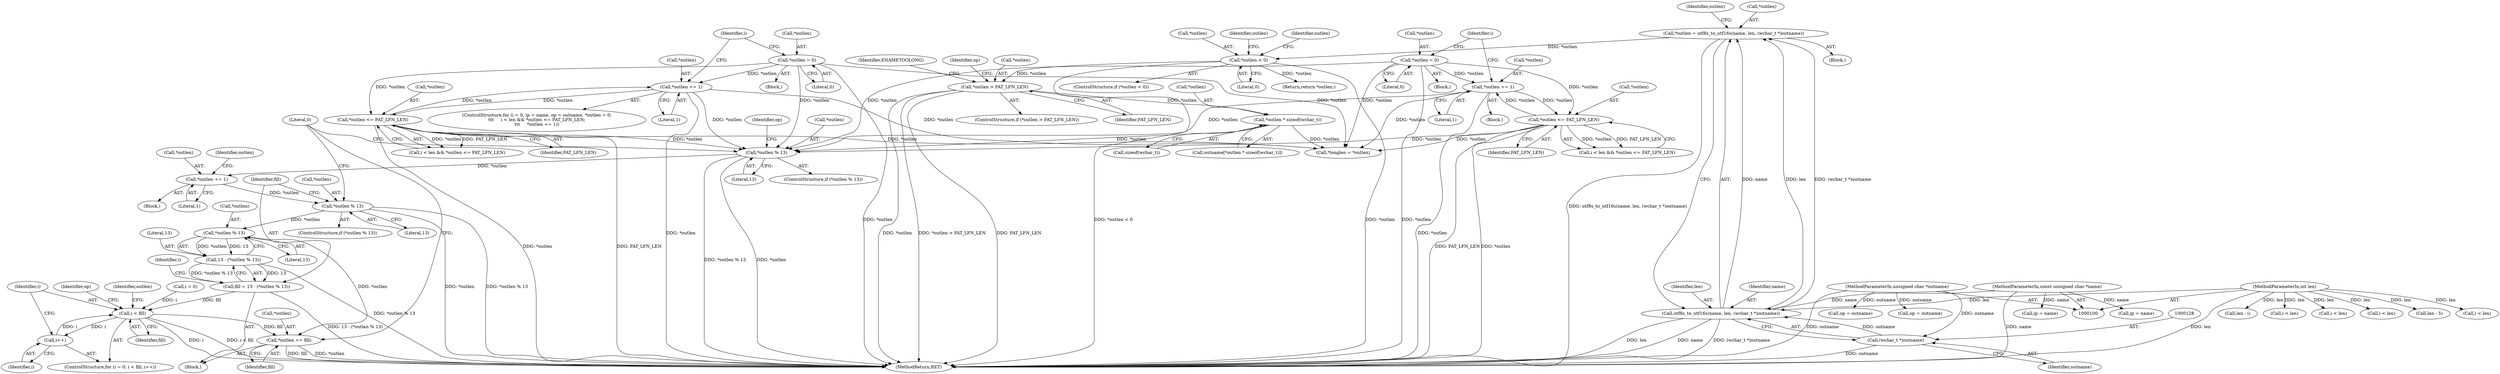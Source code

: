 digraph "1_linux_0720a06a7518c9d0c0125bd5d1f3b6264c55c3dd_0@pointer" {
"1000416" [label="(Call,*outlen % 13)"];
"1000411" [label="(Call,*outlen += 1)"];
"1000396" [label="(Call,*outlen % 13)"];
"1000187" [label="(Call,*outlen += 1)"];
"1000183" [label="(Call,*outlen <= FAT_LFN_LEN)"];
"1000175" [label="(Call,*outlen = 0)"];
"1000152" [label="(Call,*outlen * sizeof(wchar_t))"];
"1000140" [label="(Call,*outlen > FAT_LFN_LEN)"];
"1000131" [label="(Call,*outlen < 0)"];
"1000121" [label="(Call,*outlen = utf8s_to_utf16s(name, len, (wchar_t *)outname))"];
"1000124" [label="(Call,utf8s_to_utf16s(name, len, (wchar_t *)outname))"];
"1000101" [label="(MethodParameterIn,const unsigned char *name)"];
"1000102" [label="(MethodParameterIn,int len)"];
"1000127" [label="(Call,(wchar_t *)outname)"];
"1000103" [label="(MethodParameterIn,unsigned char *outname)"];
"1000366" [label="(Call,*outlen += 1)"];
"1000359" [label="(Call,*outlen <= FAT_LFN_LEN)"];
"1000351" [label="(Call,*outlen = 0)"];
"1000425" [label="(Call,*outlen % 13)"];
"1000423" [label="(Call,13 - (*outlen % 13))"];
"1000421" [label="(Call,fill = 13 - (*outlen % 13))"];
"1000433" [label="(Call,i < fill)"];
"1000436" [label="(Call,i++)"];
"1000449" [label="(Call,*outlen += fill)"];
"1000451" [label="(Identifier,outlen)"];
"1000430" [label="(Call,i = 0)"];
"1000431" [label="(Identifier,i)"];
"1000139" [label="(ControlStructure,if (*outlen > FAT_LFN_LEN))"];
"1000404" [label="(Identifier,op)"];
"1000102" [label="(MethodParameterIn,int len)"];
"1000348" [label="(Call,op = outname)"];
"1000437" [label="(Identifier,i)"];
"1000433" [label="(Call,i < fill)"];
"1000428" [label="(Literal,13)"];
"1000310" [label="(Call,len - i)"];
"1000425" [label="(Call,*outlen % 13)"];
"1000454" [label="(Literal,0)"];
"1000396" [label="(Call,*outlen % 13)"];
"1000133" [label="(Identifier,outlen)"];
"1000132" [label="(Call,*outlen)"];
"1000187" [label="(Call,*outlen += 1)"];
"1000103" [label="(MethodParameterIn,unsigned char *outname)"];
"1000120" [label="(Block,)"];
"1000356" [label="(Call,i < len)"];
"1000397" [label="(Call,*outlen)"];
"1000354" [label="(Literal,0)"];
"1000421" [label="(Call,fill = 13 - (*outlen % 13))"];
"1000436" [label="(Call,i++)"];
"1000330" [label="(Call,i < len)"];
"1000367" [label="(Call,*outlen)"];
"1000186" [label="(Identifier,FAT_LFN_LEN)"];
"1000412" [label="(Call,*outlen)"];
"1000122" [label="(Call,*outlen)"];
"1000363" [label="(Block,)"];
"1000384" [label="(Call,i < len)"];
"1000442" [label="(Identifier,op)"];
"1000126" [label="(Identifier,len)"];
"1000152" [label="(Call,*outlen * sizeof(wchar_t))"];
"1000411" [label="(Call,*outlen += 1)"];
"1000130" [label="(ControlStructure,if (*outlen < 0))"];
"1000360" [label="(Call,*outlen)"];
"1000190" [label="(Literal,1)"];
"1000148" [label="(Identifier,op)"];
"1000188" [label="(Call,*outlen)"];
"1000424" [label="(Literal,13)"];
"1000134" [label="(Literal,0)"];
"1000184" [label="(Call,*outlen)"];
"1000140" [label="(Call,*outlen > FAT_LFN_LEN)"];
"1000178" [label="(Literal,0)"];
"1000429" [label="(ControlStructure,for (i = 0; i < fill; i++))"];
"1000357" [label="(Identifier,i)"];
"1000352" [label="(Call,*outlen)"];
"1000141" [label="(Call,*outlen)"];
"1000400" [label="(Block,)"];
"1000395" [label="(ControlStructure,if (*outlen % 13))"];
"1000124" [label="(Call,utf8s_to_utf16s(name, len, (wchar_t *)outname))"];
"1000420" [label="(Block,)"];
"1000449" [label="(Call,*outlen += fill)"];
"1000419" [label="(Literal,13)"];
"1000366" [label="(Call,*outlen += 1)"];
"1000153" [label="(Call,*outlen)"];
"1000450" [label="(Call,*outlen)"];
"1000131" [label="(Call,*outlen < 0)"];
"1000362" [label="(Identifier,FAT_LFN_LEN)"];
"1000162" [label="(ControlStructure,for (i = 0, ip = name, op = outname, *outlen = 0;\n\t\t\t     i < len && *outlen <= FAT_LFN_LEN;\n\t\t\t     *outlen += 1))"];
"1000347" [label="(Block,)"];
"1000369" [label="(Literal,1)"];
"1000416" [label="(Call,*outlen % 13)"];
"1000426" [label="(Call,*outlen)"];
"1000414" [label="(Literal,1)"];
"1000150" [label="(Call,outname[*outlen * sizeof(wchar_t)])"];
"1000125" [label="(Identifier,name)"];
"1000355" [label="(Call,i < len && *outlen <= FAT_LFN_LEN)"];
"1000143" [label="(Identifier,FAT_LFN_LEN)"];
"1000172" [label="(Call,op = outname)"];
"1000351" [label="(Call,*outlen = 0)"];
"1000390" [label="(Call,*longlen = *outlen)"];
"1000121" [label="(Call,*outlen = utf8s_to_utf16s(name, len, (wchar_t *)outname))"];
"1000183" [label="(Call,*outlen <= FAT_LFN_LEN)"];
"1000359" [label="(Call,*outlen <= FAT_LFN_LEN)"];
"1000127" [label="(Call,(wchar_t *)outname)"];
"1000179" [label="(Call,i < len && *outlen <= FAT_LFN_LEN)"];
"1000203" [label="(Call,len - 5)"];
"1000423" [label="(Call,13 - (*outlen % 13))"];
"1000180" [label="(Call,i < len)"];
"1000344" [label="(Call,ip = name)"];
"1000422" [label="(Identifier,fill)"];
"1000418" [label="(Identifier,outlen)"];
"1000399" [label="(Literal,13)"];
"1000415" [label="(ControlStructure,if (*outlen % 13))"];
"1000137" [label="(Identifier,outlen)"];
"1000168" [label="(Call,ip = name)"];
"1000417" [label="(Call,*outlen)"];
"1000142" [label="(Identifier,outlen)"];
"1000176" [label="(Call,*outlen)"];
"1000101" [label="(MethodParameterIn,const unsigned char *name)"];
"1000129" [label="(Identifier,outname)"];
"1000455" [label="(MethodReturn,RET)"];
"1000434" [label="(Identifier,i)"];
"1000146" [label="(Identifier,ENAMETOOLONG)"];
"1000171" [label="(Block,)"];
"1000181" [label="(Identifier,i)"];
"1000435" [label="(Identifier,fill)"];
"1000452" [label="(Identifier,fill)"];
"1000155" [label="(Call,sizeof(wchar_t))"];
"1000135" [label="(Return,return *outlen;)"];
"1000175" [label="(Call,*outlen = 0)"];
"1000416" -> "1000415"  [label="AST: "];
"1000416" -> "1000419"  [label="CFG: "];
"1000417" -> "1000416"  [label="AST: "];
"1000419" -> "1000416"  [label="AST: "];
"1000422" -> "1000416"  [label="CFG: "];
"1000454" -> "1000416"  [label="CFG: "];
"1000416" -> "1000455"  [label="DDG: *outlen % 13"];
"1000416" -> "1000455"  [label="DDG: *outlen"];
"1000411" -> "1000416"  [label="DDG: *outlen"];
"1000416" -> "1000425"  [label="DDG: *outlen"];
"1000411" -> "1000400"  [label="AST: "];
"1000411" -> "1000414"  [label="CFG: "];
"1000412" -> "1000411"  [label="AST: "];
"1000414" -> "1000411"  [label="AST: "];
"1000418" -> "1000411"  [label="CFG: "];
"1000396" -> "1000411"  [label="DDG: *outlen"];
"1000396" -> "1000395"  [label="AST: "];
"1000396" -> "1000399"  [label="CFG: "];
"1000397" -> "1000396"  [label="AST: "];
"1000399" -> "1000396"  [label="AST: "];
"1000404" -> "1000396"  [label="CFG: "];
"1000454" -> "1000396"  [label="CFG: "];
"1000396" -> "1000455"  [label="DDG: *outlen % 13"];
"1000396" -> "1000455"  [label="DDG: *outlen"];
"1000187" -> "1000396"  [label="DDG: *outlen"];
"1000183" -> "1000396"  [label="DDG: *outlen"];
"1000175" -> "1000396"  [label="DDG: *outlen"];
"1000152" -> "1000396"  [label="DDG: *outlen"];
"1000366" -> "1000396"  [label="DDG: *outlen"];
"1000359" -> "1000396"  [label="DDG: *outlen"];
"1000351" -> "1000396"  [label="DDG: *outlen"];
"1000187" -> "1000162"  [label="AST: "];
"1000187" -> "1000190"  [label="CFG: "];
"1000188" -> "1000187"  [label="AST: "];
"1000190" -> "1000187"  [label="AST: "];
"1000181" -> "1000187"  [label="CFG: "];
"1000187" -> "1000455"  [label="DDG: *outlen"];
"1000187" -> "1000183"  [label="DDG: *outlen"];
"1000183" -> "1000187"  [label="DDG: *outlen"];
"1000175" -> "1000187"  [label="DDG: *outlen"];
"1000187" -> "1000390"  [label="DDG: *outlen"];
"1000183" -> "1000179"  [label="AST: "];
"1000183" -> "1000186"  [label="CFG: "];
"1000184" -> "1000183"  [label="AST: "];
"1000186" -> "1000183"  [label="AST: "];
"1000179" -> "1000183"  [label="CFG: "];
"1000183" -> "1000455"  [label="DDG: FAT_LFN_LEN"];
"1000183" -> "1000455"  [label="DDG: *outlen"];
"1000183" -> "1000179"  [label="DDG: *outlen"];
"1000183" -> "1000179"  [label="DDG: FAT_LFN_LEN"];
"1000175" -> "1000183"  [label="DDG: *outlen"];
"1000183" -> "1000390"  [label="DDG: *outlen"];
"1000175" -> "1000171"  [label="AST: "];
"1000175" -> "1000178"  [label="CFG: "];
"1000176" -> "1000175"  [label="AST: "];
"1000178" -> "1000175"  [label="AST: "];
"1000181" -> "1000175"  [label="CFG: "];
"1000175" -> "1000455"  [label="DDG: *outlen"];
"1000175" -> "1000390"  [label="DDG: *outlen"];
"1000152" -> "1000150"  [label="AST: "];
"1000152" -> "1000155"  [label="CFG: "];
"1000153" -> "1000152"  [label="AST: "];
"1000155" -> "1000152"  [label="AST: "];
"1000150" -> "1000152"  [label="CFG: "];
"1000140" -> "1000152"  [label="DDG: *outlen"];
"1000152" -> "1000390"  [label="DDG: *outlen"];
"1000140" -> "1000139"  [label="AST: "];
"1000140" -> "1000143"  [label="CFG: "];
"1000141" -> "1000140"  [label="AST: "];
"1000143" -> "1000140"  [label="AST: "];
"1000146" -> "1000140"  [label="CFG: "];
"1000148" -> "1000140"  [label="CFG: "];
"1000140" -> "1000455"  [label="DDG: *outlen"];
"1000140" -> "1000455"  [label="DDG: *outlen > FAT_LFN_LEN"];
"1000140" -> "1000455"  [label="DDG: FAT_LFN_LEN"];
"1000131" -> "1000140"  [label="DDG: *outlen"];
"1000131" -> "1000130"  [label="AST: "];
"1000131" -> "1000134"  [label="CFG: "];
"1000132" -> "1000131"  [label="AST: "];
"1000134" -> "1000131"  [label="AST: "];
"1000137" -> "1000131"  [label="CFG: "];
"1000142" -> "1000131"  [label="CFG: "];
"1000131" -> "1000455"  [label="DDG: *outlen"];
"1000131" -> "1000455"  [label="DDG: *outlen < 0"];
"1000121" -> "1000131"  [label="DDG: *outlen"];
"1000131" -> "1000135"  [label="DDG: *outlen"];
"1000121" -> "1000120"  [label="AST: "];
"1000121" -> "1000124"  [label="CFG: "];
"1000122" -> "1000121"  [label="AST: "];
"1000124" -> "1000121"  [label="AST: "];
"1000133" -> "1000121"  [label="CFG: "];
"1000121" -> "1000455"  [label="DDG: utf8s_to_utf16s(name, len, (wchar_t *)outname)"];
"1000124" -> "1000121"  [label="DDG: name"];
"1000124" -> "1000121"  [label="DDG: len"];
"1000124" -> "1000121"  [label="DDG: (wchar_t *)outname"];
"1000124" -> "1000127"  [label="CFG: "];
"1000125" -> "1000124"  [label="AST: "];
"1000126" -> "1000124"  [label="AST: "];
"1000127" -> "1000124"  [label="AST: "];
"1000124" -> "1000455"  [label="DDG: len"];
"1000124" -> "1000455"  [label="DDG: name"];
"1000124" -> "1000455"  [label="DDG: (wchar_t *)outname"];
"1000101" -> "1000124"  [label="DDG: name"];
"1000102" -> "1000124"  [label="DDG: len"];
"1000127" -> "1000124"  [label="DDG: outname"];
"1000101" -> "1000100"  [label="AST: "];
"1000101" -> "1000455"  [label="DDG: name"];
"1000101" -> "1000168"  [label="DDG: name"];
"1000101" -> "1000344"  [label="DDG: name"];
"1000102" -> "1000100"  [label="AST: "];
"1000102" -> "1000455"  [label="DDG: len"];
"1000102" -> "1000180"  [label="DDG: len"];
"1000102" -> "1000203"  [label="DDG: len"];
"1000102" -> "1000310"  [label="DDG: len"];
"1000102" -> "1000330"  [label="DDG: len"];
"1000102" -> "1000356"  [label="DDG: len"];
"1000102" -> "1000384"  [label="DDG: len"];
"1000127" -> "1000129"  [label="CFG: "];
"1000128" -> "1000127"  [label="AST: "];
"1000129" -> "1000127"  [label="AST: "];
"1000127" -> "1000455"  [label="DDG: outname"];
"1000103" -> "1000127"  [label="DDG: outname"];
"1000103" -> "1000100"  [label="AST: "];
"1000103" -> "1000455"  [label="DDG: outname"];
"1000103" -> "1000172"  [label="DDG: outname"];
"1000103" -> "1000348"  [label="DDG: outname"];
"1000366" -> "1000363"  [label="AST: "];
"1000366" -> "1000369"  [label="CFG: "];
"1000367" -> "1000366"  [label="AST: "];
"1000369" -> "1000366"  [label="AST: "];
"1000357" -> "1000366"  [label="CFG: "];
"1000366" -> "1000455"  [label="DDG: *outlen"];
"1000366" -> "1000359"  [label="DDG: *outlen"];
"1000359" -> "1000366"  [label="DDG: *outlen"];
"1000351" -> "1000366"  [label="DDG: *outlen"];
"1000366" -> "1000390"  [label="DDG: *outlen"];
"1000359" -> "1000355"  [label="AST: "];
"1000359" -> "1000362"  [label="CFG: "];
"1000360" -> "1000359"  [label="AST: "];
"1000362" -> "1000359"  [label="AST: "];
"1000355" -> "1000359"  [label="CFG: "];
"1000359" -> "1000455"  [label="DDG: *outlen"];
"1000359" -> "1000455"  [label="DDG: FAT_LFN_LEN"];
"1000359" -> "1000355"  [label="DDG: *outlen"];
"1000359" -> "1000355"  [label="DDG: FAT_LFN_LEN"];
"1000351" -> "1000359"  [label="DDG: *outlen"];
"1000359" -> "1000390"  [label="DDG: *outlen"];
"1000351" -> "1000347"  [label="AST: "];
"1000351" -> "1000354"  [label="CFG: "];
"1000352" -> "1000351"  [label="AST: "];
"1000354" -> "1000351"  [label="AST: "];
"1000357" -> "1000351"  [label="CFG: "];
"1000351" -> "1000455"  [label="DDG: *outlen"];
"1000351" -> "1000390"  [label="DDG: *outlen"];
"1000425" -> "1000423"  [label="AST: "];
"1000425" -> "1000428"  [label="CFG: "];
"1000426" -> "1000425"  [label="AST: "];
"1000428" -> "1000425"  [label="AST: "];
"1000423" -> "1000425"  [label="CFG: "];
"1000425" -> "1000423"  [label="DDG: *outlen"];
"1000425" -> "1000423"  [label="DDG: 13"];
"1000425" -> "1000449"  [label="DDG: *outlen"];
"1000423" -> "1000421"  [label="AST: "];
"1000424" -> "1000423"  [label="AST: "];
"1000421" -> "1000423"  [label="CFG: "];
"1000423" -> "1000455"  [label="DDG: *outlen % 13"];
"1000423" -> "1000421"  [label="DDG: 13"];
"1000423" -> "1000421"  [label="DDG: *outlen % 13"];
"1000421" -> "1000420"  [label="AST: "];
"1000422" -> "1000421"  [label="AST: "];
"1000431" -> "1000421"  [label="CFG: "];
"1000421" -> "1000455"  [label="DDG: 13 - (*outlen % 13)"];
"1000421" -> "1000433"  [label="DDG: fill"];
"1000433" -> "1000429"  [label="AST: "];
"1000433" -> "1000435"  [label="CFG: "];
"1000434" -> "1000433"  [label="AST: "];
"1000435" -> "1000433"  [label="AST: "];
"1000442" -> "1000433"  [label="CFG: "];
"1000451" -> "1000433"  [label="CFG: "];
"1000433" -> "1000455"  [label="DDG: i"];
"1000433" -> "1000455"  [label="DDG: i < fill"];
"1000436" -> "1000433"  [label="DDG: i"];
"1000430" -> "1000433"  [label="DDG: i"];
"1000433" -> "1000436"  [label="DDG: i"];
"1000433" -> "1000449"  [label="DDG: fill"];
"1000436" -> "1000429"  [label="AST: "];
"1000436" -> "1000437"  [label="CFG: "];
"1000437" -> "1000436"  [label="AST: "];
"1000434" -> "1000436"  [label="CFG: "];
"1000449" -> "1000420"  [label="AST: "];
"1000449" -> "1000452"  [label="CFG: "];
"1000450" -> "1000449"  [label="AST: "];
"1000452" -> "1000449"  [label="AST: "];
"1000454" -> "1000449"  [label="CFG: "];
"1000449" -> "1000455"  [label="DDG: *outlen"];
"1000449" -> "1000455"  [label="DDG: fill"];
}
